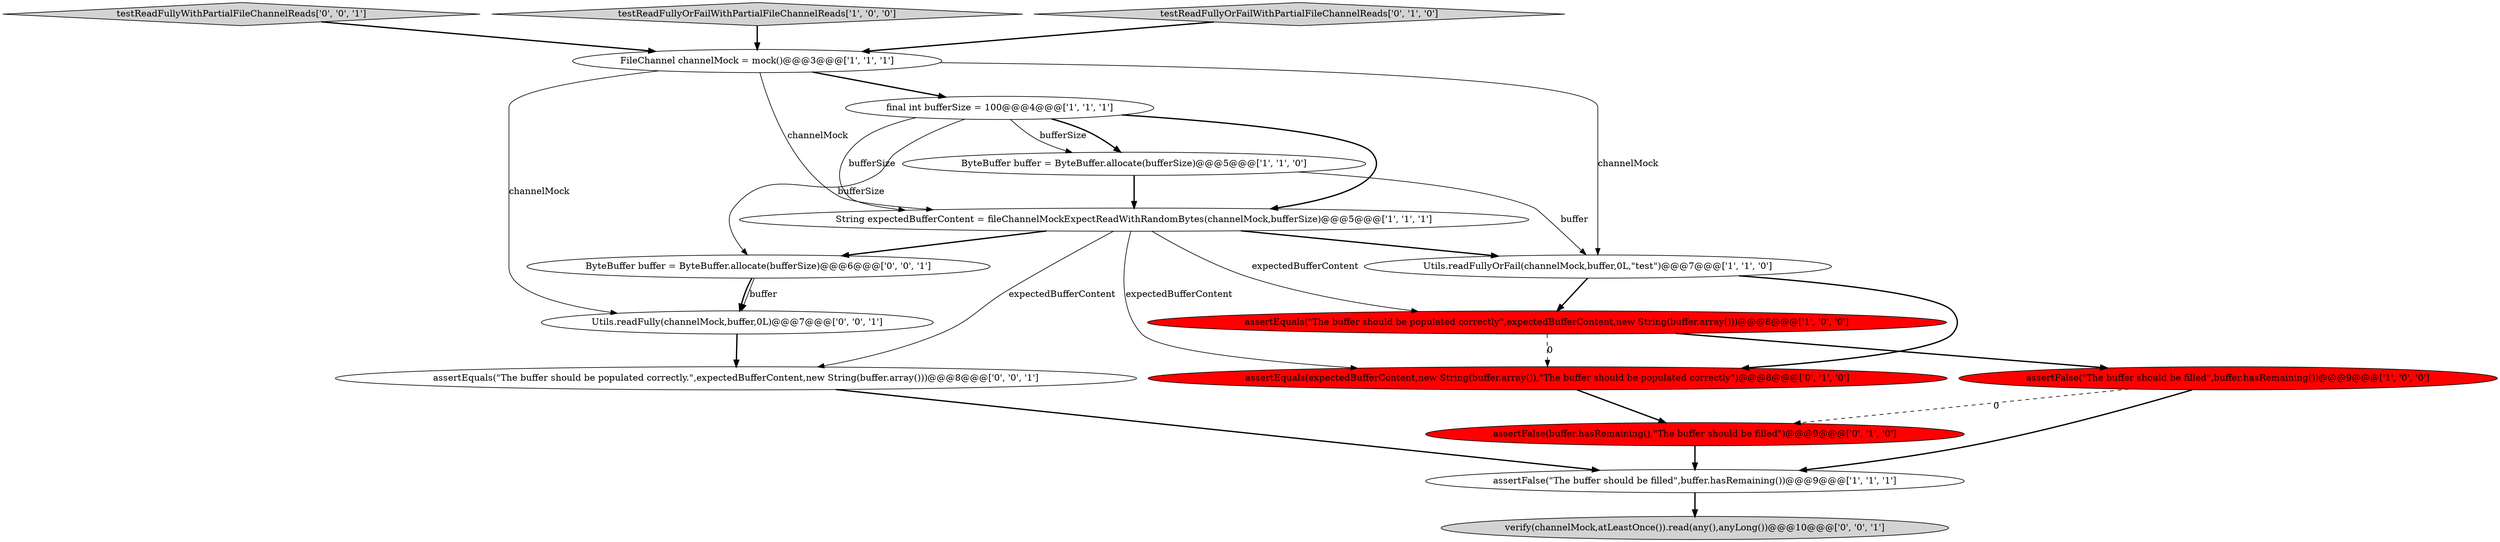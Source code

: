 digraph {
9 [style = filled, label = "assertEquals(expectedBufferContent,new String(buffer.array()),\"The buffer should be populated correctly\")@@@8@@@['0', '1', '0']", fillcolor = red, shape = ellipse image = "AAA1AAABBB2BBB"];
14 [style = filled, label = "testReadFullyWithPartialFileChannelReads['0', '0', '1']", fillcolor = lightgray, shape = diamond image = "AAA0AAABBB3BBB"];
15 [style = filled, label = "ByteBuffer buffer = ByteBuffer.allocate(bufferSize)@@@6@@@['0', '0', '1']", fillcolor = white, shape = ellipse image = "AAA0AAABBB3BBB"];
4 [style = filled, label = "assertFalse(\"The buffer should be filled\",buffer.hasRemaining())@@@9@@@['1', '1', '1']", fillcolor = white, shape = ellipse image = "AAA0AAABBB1BBB"];
6 [style = filled, label = "FileChannel channelMock = mock()@@@3@@@['1', '1', '1']", fillcolor = white, shape = ellipse image = "AAA0AAABBB1BBB"];
11 [style = filled, label = "assertFalse(buffer.hasRemaining(),\"The buffer should be filled\")@@@9@@@['0', '1', '0']", fillcolor = red, shape = ellipse image = "AAA1AAABBB2BBB"];
12 [style = filled, label = "verify(channelMock,atLeastOnce()).read(any(),anyLong())@@@10@@@['0', '0', '1']", fillcolor = lightgray, shape = ellipse image = "AAA0AAABBB3BBB"];
2 [style = filled, label = "testReadFullyOrFailWithPartialFileChannelReads['1', '0', '0']", fillcolor = lightgray, shape = diamond image = "AAA0AAABBB1BBB"];
5 [style = filled, label = "assertFalse(\"The buffer should be filled\",buffer.hasRemaining())@@@9@@@['1', '0', '0']", fillcolor = red, shape = ellipse image = "AAA1AAABBB1BBB"];
7 [style = filled, label = "String expectedBufferContent = fileChannelMockExpectReadWithRandomBytes(channelMock,bufferSize)@@@5@@@['1', '1', '1']", fillcolor = white, shape = ellipse image = "AAA0AAABBB1BBB"];
8 [style = filled, label = "assertEquals(\"The buffer should be populated correctly\",expectedBufferContent,new String(buffer.array()))@@@8@@@['1', '0', '0']", fillcolor = red, shape = ellipse image = "AAA1AAABBB1BBB"];
3 [style = filled, label = "final int bufferSize = 100@@@4@@@['1', '1', '1']", fillcolor = white, shape = ellipse image = "AAA0AAABBB1BBB"];
13 [style = filled, label = "assertEquals(\"The buffer should be populated correctly.\",expectedBufferContent,new String(buffer.array()))@@@8@@@['0', '0', '1']", fillcolor = white, shape = ellipse image = "AAA0AAABBB3BBB"];
1 [style = filled, label = "Utils.readFullyOrFail(channelMock,buffer,0L,\"test\")@@@7@@@['1', '1', '0']", fillcolor = white, shape = ellipse image = "AAA0AAABBB1BBB"];
10 [style = filled, label = "testReadFullyOrFailWithPartialFileChannelReads['0', '1', '0']", fillcolor = lightgray, shape = diamond image = "AAA0AAABBB2BBB"];
0 [style = filled, label = "ByteBuffer buffer = ByteBuffer.allocate(bufferSize)@@@5@@@['1', '1', '0']", fillcolor = white, shape = ellipse image = "AAA0AAABBB1BBB"];
16 [style = filled, label = "Utils.readFully(channelMock,buffer,0L)@@@7@@@['0', '0', '1']", fillcolor = white, shape = ellipse image = "AAA0AAABBB3BBB"];
3->7 [style = solid, label="bufferSize"];
6->3 [style = bold, label=""];
16->13 [style = bold, label=""];
6->7 [style = solid, label="channelMock"];
7->1 [style = bold, label=""];
1->8 [style = bold, label=""];
3->15 [style = solid, label="bufferSize"];
9->11 [style = bold, label=""];
15->16 [style = solid, label="buffer"];
2->6 [style = bold, label=""];
11->4 [style = bold, label=""];
7->13 [style = solid, label="expectedBufferContent"];
3->0 [style = solid, label="bufferSize"];
15->16 [style = bold, label=""];
10->6 [style = bold, label=""];
1->9 [style = bold, label=""];
3->0 [style = bold, label=""];
7->8 [style = solid, label="expectedBufferContent"];
0->7 [style = bold, label=""];
6->16 [style = solid, label="channelMock"];
8->9 [style = dashed, label="0"];
8->5 [style = bold, label=""];
5->11 [style = dashed, label="0"];
3->7 [style = bold, label=""];
6->1 [style = solid, label="channelMock"];
5->4 [style = bold, label=""];
4->12 [style = bold, label=""];
7->15 [style = bold, label=""];
0->1 [style = solid, label="buffer"];
7->9 [style = solid, label="expectedBufferContent"];
14->6 [style = bold, label=""];
13->4 [style = bold, label=""];
}
